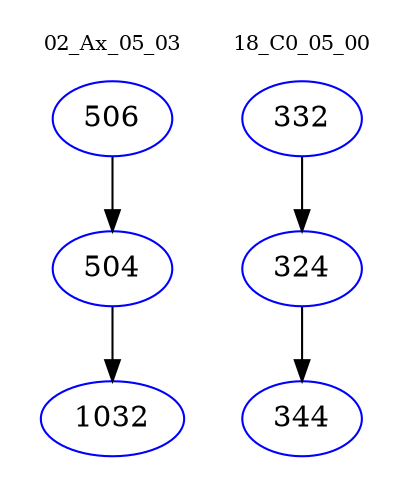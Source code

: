digraph{
subgraph cluster_0 {
color = white
label = "02_Ax_05_03";
fontsize=10;
T0_506 [label="506", color="blue"]
T0_506 -> T0_504 [color="black"]
T0_504 [label="504", color="blue"]
T0_504 -> T0_1032 [color="black"]
T0_1032 [label="1032", color="blue"]
}
subgraph cluster_1 {
color = white
label = "18_C0_05_00";
fontsize=10;
T1_332 [label="332", color="blue"]
T1_332 -> T1_324 [color="black"]
T1_324 [label="324", color="blue"]
T1_324 -> T1_344 [color="black"]
T1_344 [label="344", color="blue"]
}
}
